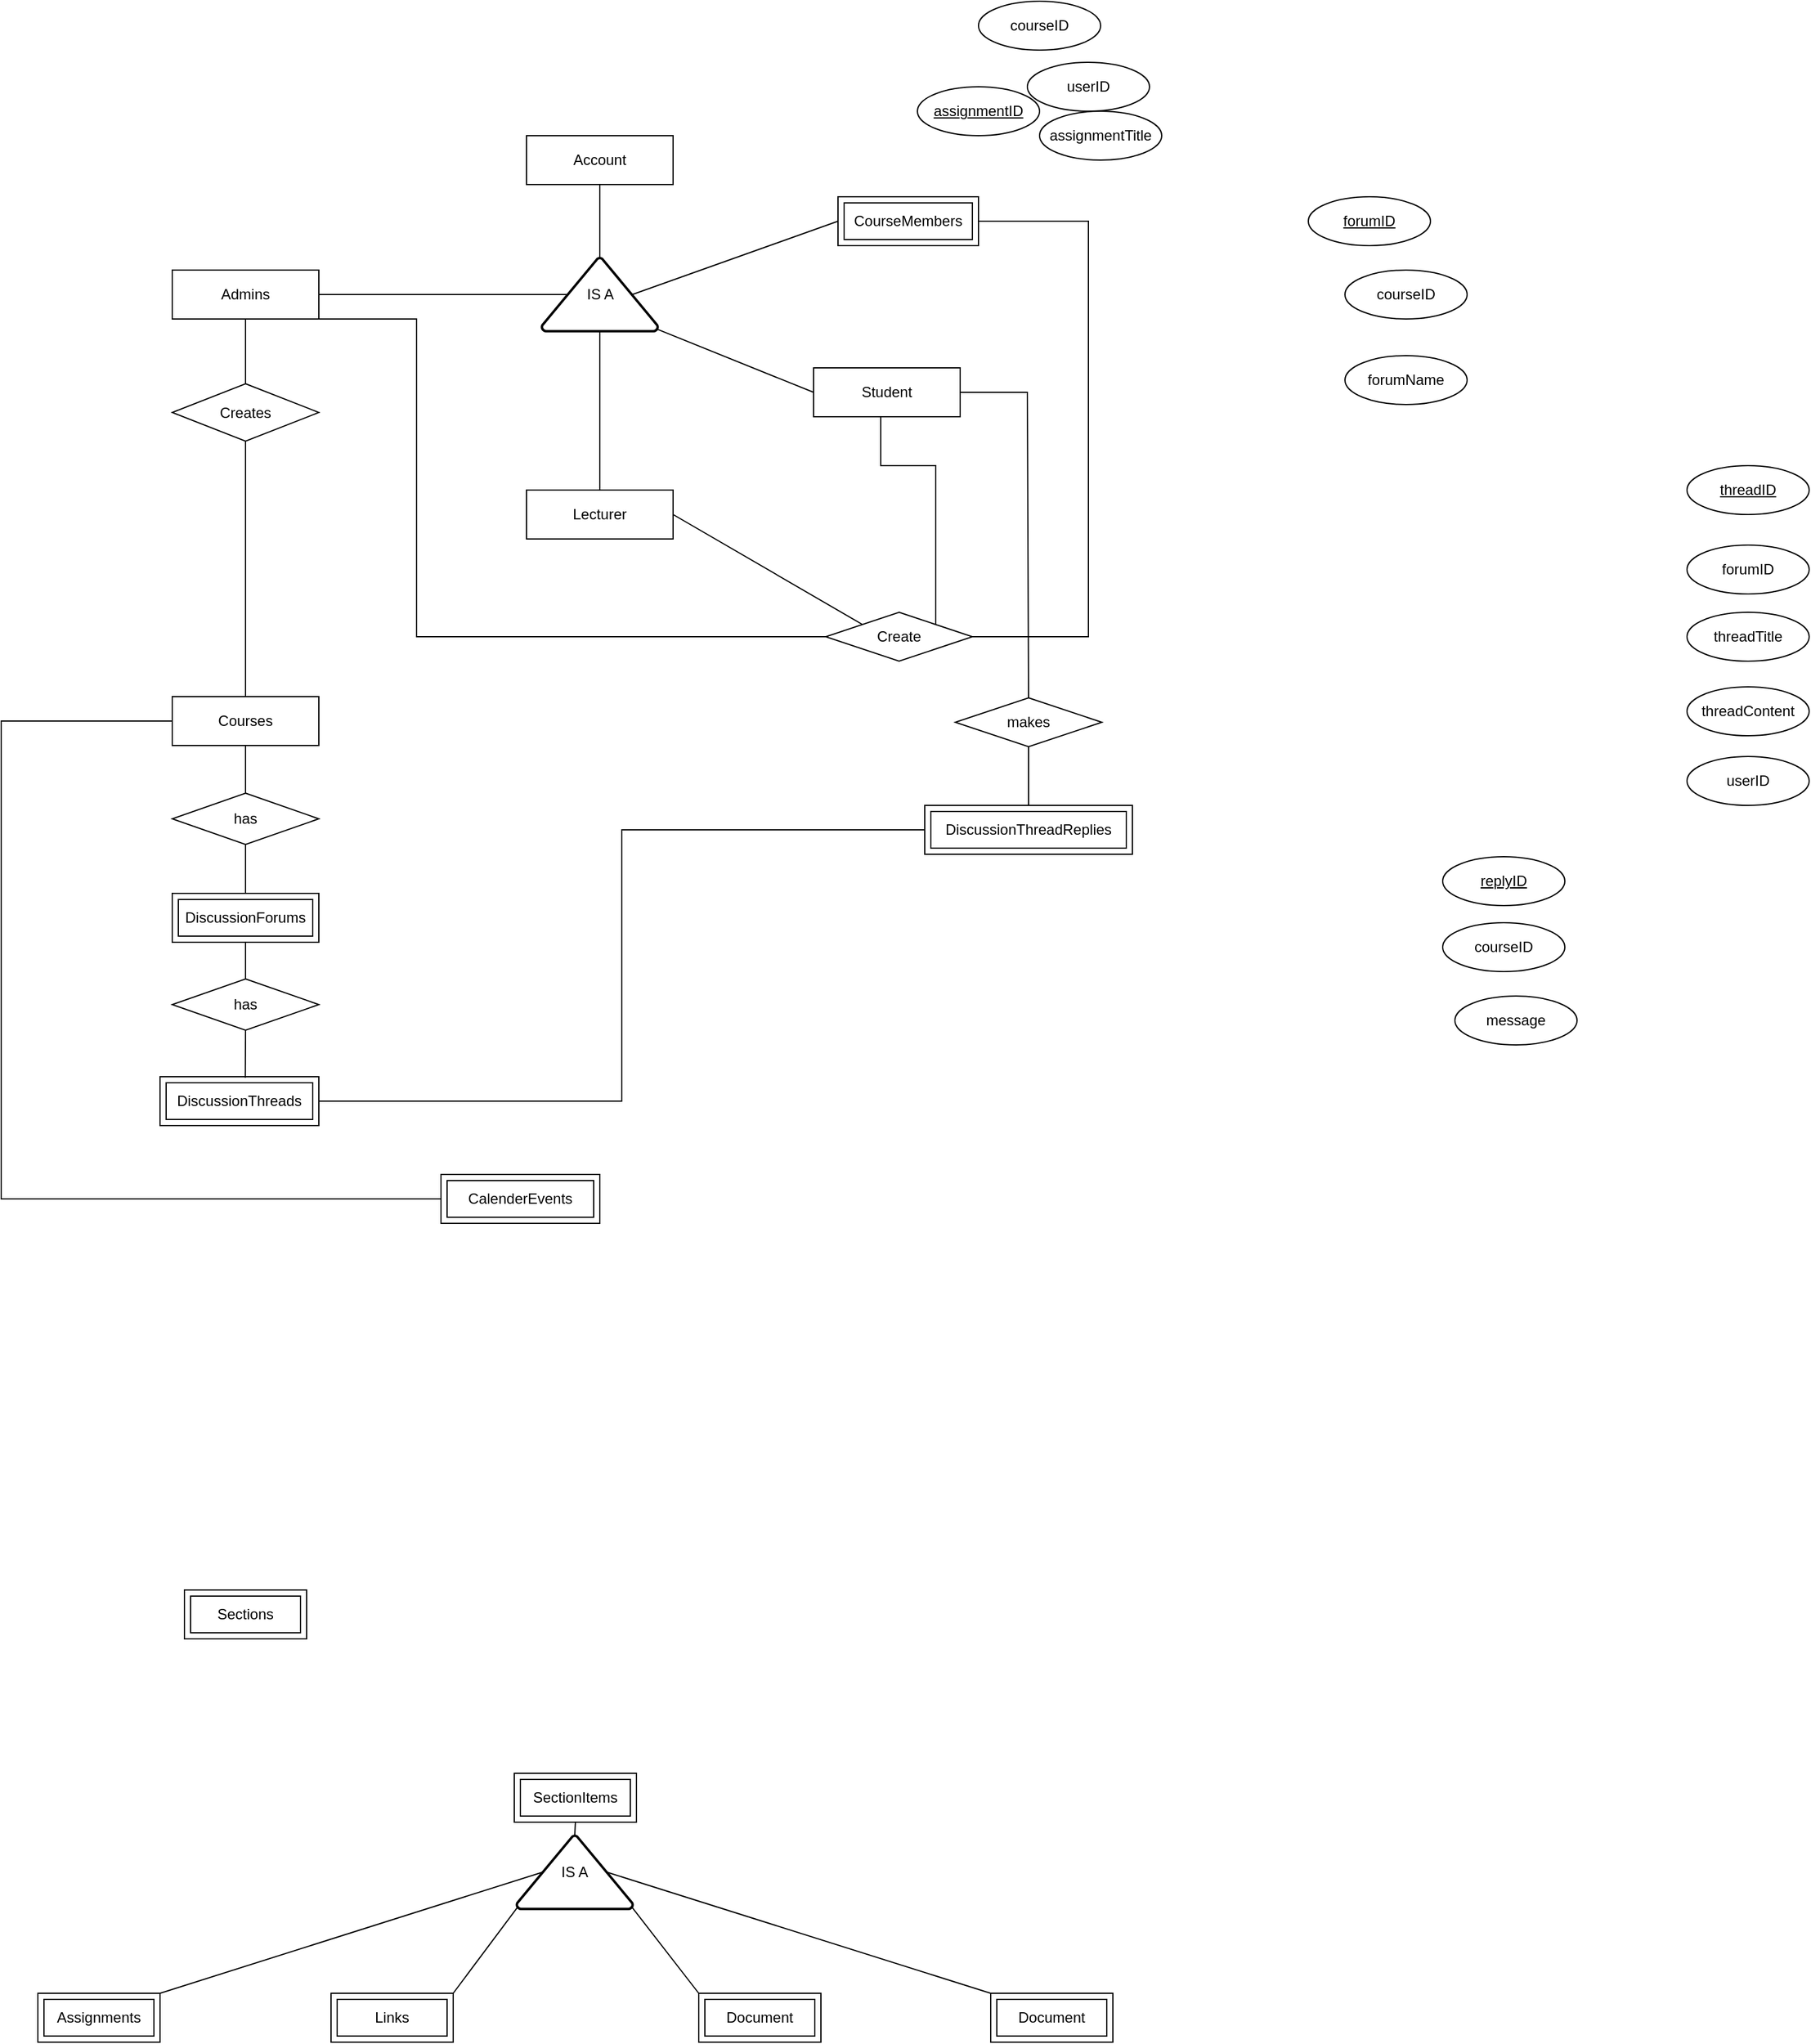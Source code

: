 <mxfile version="20.8.16" type="device"><diagram name="Page-1" id="lBveupXUD0aAb4CRtG_4"><mxGraphModel dx="2266" dy="672" grid="1" gridSize="10" guides="1" tooltips="1" connect="1" arrows="1" fold="1" page="1" pageScale="1" pageWidth="850" pageHeight="1100" math="0" shadow="0"><root><mxCell id="0"/><mxCell id="1" parent="0"/><mxCell id="aRd8-85JqNdIU2MHfNbv-6" style="rounded=0;orthogonalLoop=1;jettySize=auto;html=1;strokeColor=none;startArrow=none;" parent="1" edge="1"><mxGeometry relative="1" as="geometry"><mxPoint x="-55.286" y="382.643" as="sourcePoint"/><mxPoint x="-70" y="306.5" as="targetPoint"/></mxGeometry></mxCell><mxCell id="B5tMdyo0w8CYbrF2n7jv-20" value="Account" style="rounded=0;whiteSpace=wrap;html=1;" parent="1" vertex="1"><mxGeometry x="180" y="160" width="120" height="40" as="geometry"/></mxCell><mxCell id="aRd8-85JqNdIU2MHfNbv-43" value="Create" style="shape=rhombus;perimeter=rhombusPerimeter;whiteSpace=wrap;html=1;align=center;" parent="1" vertex="1"><mxGeometry x="425" y="550" width="120" height="40" as="geometry"/></mxCell><mxCell id="aRd8-85JqNdIU2MHfNbv-58" value="assignmentID" style="ellipse;whiteSpace=wrap;html=1;align=center;fontStyle=4;" parent="1" vertex="1"><mxGeometry x="500" y="120" width="100" height="40" as="geometry"/></mxCell><mxCell id="aRd8-85JqNdIU2MHfNbv-59" value="courseID" style="ellipse;whiteSpace=wrap;html=1;align=center;" parent="1" vertex="1"><mxGeometry x="550" y="50" width="100" height="40" as="geometry"/></mxCell><mxCell id="aRd8-85JqNdIU2MHfNbv-60" value="userID" style="ellipse;whiteSpace=wrap;html=1;align=center;" parent="1" vertex="1"><mxGeometry x="590" y="100" width="100" height="40" as="geometry"/></mxCell><mxCell id="aRd8-85JqNdIU2MHfNbv-61" value="assignmentTitle" style="ellipse;whiteSpace=wrap;html=1;align=center;" parent="1" vertex="1"><mxGeometry x="600" y="140" width="100" height="40" as="geometry"/></mxCell><mxCell id="aRd8-85JqNdIU2MHfNbv-67" value="forumID" style="ellipse;whiteSpace=wrap;html=1;align=center;fontStyle=4;" parent="1" vertex="1"><mxGeometry x="820" y="210" width="100" height="40" as="geometry"/></mxCell><mxCell id="aRd8-85JqNdIU2MHfNbv-68" value="courseID" style="ellipse;whiteSpace=wrap;html=1;align=center;" parent="1" vertex="1"><mxGeometry x="850" y="270" width="100" height="40" as="geometry"/></mxCell><mxCell id="aRd8-85JqNdIU2MHfNbv-69" value="forumName" style="ellipse;whiteSpace=wrap;html=1;align=center;" parent="1" vertex="1"><mxGeometry x="850" y="340" width="100" height="40" as="geometry"/></mxCell><mxCell id="aRd8-85JqNdIU2MHfNbv-74" value="threadID" style="ellipse;whiteSpace=wrap;html=1;align=center;fontStyle=4;" parent="1" vertex="1"><mxGeometry x="1130" y="430" width="100" height="40" as="geometry"/></mxCell><mxCell id="aRd8-85JqNdIU2MHfNbv-78" value="has" style="shape=rhombus;perimeter=rhombusPerimeter;whiteSpace=wrap;html=1;align=center;" parent="1" vertex="1"><mxGeometry x="-110" y="698" width="120" height="42" as="geometry"/></mxCell><mxCell id="aRd8-85JqNdIU2MHfNbv-79" value="Admins" style="rounded=0;whiteSpace=wrap;html=1;" parent="1" vertex="1"><mxGeometry x="-110" y="270" width="120" height="40" as="geometry"/></mxCell><mxCell id="aRd8-85JqNdIU2MHfNbv-116" value="DiscussionThreadReplies" style="shape=ext;margin=3;double=1;whiteSpace=wrap;html=1;align=center;" parent="1" vertex="1"><mxGeometry x="506" y="708" width="170" height="40" as="geometry"/></mxCell><mxCell id="aRd8-85JqNdIU2MHfNbv-117" value="" style="endArrow=none;html=1;rounded=0;strokeColor=default;exitX=1;exitY=0.5;exitDx=0;exitDy=0;entryX=0;entryY=0.5;entryDx=0;entryDy=0;edgeStyle=orthogonalEdgeStyle;" parent="1" source="bflzQ9iihkxodjmwPfe6-24" target="aRd8-85JqNdIU2MHfNbv-116" edge="1"><mxGeometry width="50" height="50" relative="1" as="geometry"><mxPoint x="550" y="890" as="sourcePoint"/><mxPoint x="660" y="950" as="targetPoint"/></mxGeometry></mxCell><mxCell id="aRd8-85JqNdIU2MHfNbv-120" value="forumID" style="ellipse;whiteSpace=wrap;html=1;align=center;" parent="1" vertex="1"><mxGeometry x="1130" y="495" width="100" height="40" as="geometry"/></mxCell><mxCell id="aRd8-85JqNdIU2MHfNbv-121" value="threadTitle" style="ellipse;whiteSpace=wrap;html=1;align=center;" parent="1" vertex="1"><mxGeometry x="1130" y="550" width="100" height="40" as="geometry"/></mxCell><mxCell id="aRd8-85JqNdIU2MHfNbv-122" value="threadContent" style="ellipse;whiteSpace=wrap;html=1;align=center;" parent="1" vertex="1"><mxGeometry x="1130" y="611" width="100" height="40" as="geometry"/></mxCell><mxCell id="aRd8-85JqNdIU2MHfNbv-123" value="userID" style="ellipse;whiteSpace=wrap;html=1;align=center;" parent="1" vertex="1"><mxGeometry x="1130" y="668" width="100" height="40" as="geometry"/></mxCell><mxCell id="p_TfnDKH4M-P55CHSdLu-1" value="makes" style="shape=rhombus;perimeter=rhombusPerimeter;whiteSpace=wrap;html=1;align=center;" parent="1" vertex="1"><mxGeometry x="531" y="620" width="120" height="40" as="geometry"/></mxCell><mxCell id="p_TfnDKH4M-P55CHSdLu-18" value="DiscussionForums" style="shape=ext;margin=3;double=1;whiteSpace=wrap;html=1;align=center;" parent="1" vertex="1"><mxGeometry x="-110" y="780" width="120" height="40" as="geometry"/></mxCell><mxCell id="p_TfnDKH4M-P55CHSdLu-20" value="SectionItems" style="shape=ext;margin=3;double=1;whiteSpace=wrap;html=1;align=center;" parent="1" vertex="1"><mxGeometry x="170" y="1500" width="100" height="40" as="geometry"/></mxCell><mxCell id="p_TfnDKH4M-P55CHSdLu-23" value="" style="endArrow=none;html=1;rounded=0;strokeColor=default;exitX=0.5;exitY=0;exitDx=0;exitDy=0;entryX=0.5;entryY=1;entryDx=0;entryDy=0;" parent="1" edge="1" target="bflzQ9iihkxodjmwPfe6-37" source="aRd8-85JqNdIU2MHfNbv-78"><mxGeometry width="50" height="50" relative="1" as="geometry"><mxPoint x="600" y="630" as="sourcePoint"/><mxPoint x="-50" y="510" as="targetPoint"/></mxGeometry></mxCell><mxCell id="p_TfnDKH4M-P55CHSdLu-34" value="replyID" style="ellipse;whiteSpace=wrap;html=1;align=center;fontStyle=4;" parent="1" vertex="1"><mxGeometry x="930" y="750" width="100" height="40" as="geometry"/></mxCell><mxCell id="p_TfnDKH4M-P55CHSdLu-35" value="courseID" style="ellipse;whiteSpace=wrap;html=1;align=center;" parent="1" vertex="1"><mxGeometry x="930" y="804" width="100" height="40" as="geometry"/></mxCell><mxCell id="p_TfnDKH4M-P55CHSdLu-38" value="message" style="ellipse;whiteSpace=wrap;html=1;align=center;" parent="1" vertex="1"><mxGeometry x="940" y="864" width="100" height="40" as="geometry"/></mxCell><mxCell id="bflzQ9iihkxodjmwPfe6-6" value="IS A" style="strokeWidth=2;html=1;shape=mxgraph.flowchart.extract_or_measurement;whiteSpace=wrap;" vertex="1" parent="1"><mxGeometry x="192.5" y="260" width="95" height="60" as="geometry"/></mxCell><mxCell id="bflzQ9iihkxodjmwPfe6-9" value="" style="endArrow=none;html=1;rounded=0;exitX=0;exitY=0.5;exitDx=0;exitDy=0;entryX=0.99;entryY=0.97;entryDx=0;entryDy=0;entryPerimeter=0;" edge="1" parent="1" source="bflzQ9iihkxodjmwPfe6-28" target="bflzQ9iihkxodjmwPfe6-6"><mxGeometry relative="1" as="geometry"><mxPoint x="420" y="290" as="sourcePoint"/><mxPoint x="280" y="350" as="targetPoint"/></mxGeometry></mxCell><mxCell id="bflzQ9iihkxodjmwPfe6-10" value="" style="endArrow=none;html=1;rounded=0;entryX=0.78;entryY=0.5;entryDx=0;entryDy=0;entryPerimeter=0;exitX=0;exitY=0.5;exitDx=0;exitDy=0;" edge="1" parent="1" source="bflzQ9iihkxodjmwPfe6-16" target="bflzQ9iihkxodjmwPfe6-6"><mxGeometry relative="1" as="geometry"><mxPoint x="450" y="120" as="sourcePoint"/><mxPoint x="286.6" y="140" as="targetPoint"/></mxGeometry></mxCell><mxCell id="bflzQ9iihkxodjmwPfe6-11" value="" style="endArrow=none;html=1;rounded=0;entryX=0.5;entryY=0;entryDx=0;entryDy=0;" edge="1" parent="1" source="bflzQ9iihkxodjmwPfe6-6" target="bflzQ9iihkxodjmwPfe6-27"><mxGeometry relative="1" as="geometry"><mxPoint x="420" y="250" as="sourcePoint"/><mxPoint x="240" y="390" as="targetPoint"/></mxGeometry></mxCell><mxCell id="bflzQ9iihkxodjmwPfe6-12" value="" style="endArrow=none;html=1;rounded=0;entryX=0.22;entryY=0.5;entryDx=0;entryDy=0;exitX=1;exitY=0.5;exitDx=0;exitDy=0;entryPerimeter=0;" edge="1" parent="1" source="aRd8-85JqNdIU2MHfNbv-79" target="bflzQ9iihkxodjmwPfe6-6"><mxGeometry relative="1" as="geometry"><mxPoint x="243.333" y="170" as="sourcePoint"/><mxPoint x="160" y="320" as="targetPoint"/></mxGeometry></mxCell><mxCell id="bflzQ9iihkxodjmwPfe6-16" value="CourseMembers" style="shape=ext;margin=3;double=1;whiteSpace=wrap;html=1;align=center;" vertex="1" parent="1"><mxGeometry x="435" y="210" width="115" height="40" as="geometry"/></mxCell><mxCell id="bflzQ9iihkxodjmwPfe6-18" value="" style="endArrow=none;html=1;rounded=0;entryX=0.5;entryY=0;entryDx=0;entryDy=0;exitX=0.5;exitY=1;exitDx=0;exitDy=0;entryPerimeter=0;" edge="1" parent="1" source="B5tMdyo0w8CYbrF2n7jv-20" target="bflzQ9iihkxodjmwPfe6-6"><mxGeometry relative="1" as="geometry"><mxPoint x="45.0" y="180" as="sourcePoint"/><mxPoint x="233.4" y="140" as="targetPoint"/></mxGeometry></mxCell><mxCell id="bflzQ9iihkxodjmwPfe6-21" value="" style="endArrow=none;html=1;rounded=0;entryX=0.5;entryY=1;entryDx=0;entryDy=0;exitX=0.5;exitY=0;exitDx=0;exitDy=0;" edge="1" parent="1" source="bflzQ9iihkxodjmwPfe6-38" target="aRd8-85JqNdIU2MHfNbv-79"><mxGeometry relative="1" as="geometry"><mxPoint x="-50" y="380" as="sourcePoint"/><mxPoint x="233.4" y="140.0" as="targetPoint"/></mxGeometry></mxCell><mxCell id="bflzQ9iihkxodjmwPfe6-22" value="" style="endArrow=none;html=1;rounded=0;entryX=0.5;entryY=1;entryDx=0;entryDy=0;exitX=0.5;exitY=0;exitDx=0;exitDy=0;" edge="1" parent="1" source="bflzQ9iihkxodjmwPfe6-37" target="bflzQ9iihkxodjmwPfe6-38"><mxGeometry relative="1" as="geometry"><mxPoint x="-50" y="470" as="sourcePoint"/><mxPoint x="-50" y="440.0" as="targetPoint"/></mxGeometry></mxCell><mxCell id="bflzQ9iihkxodjmwPfe6-23" value="" style="endArrow=none;html=1;rounded=0;strokeColor=default;entryX=0.5;entryY=0;entryDx=0;entryDy=0;exitX=0.5;exitY=1;exitDx=0;exitDy=0;" edge="1" parent="1" source="aRd8-85JqNdIU2MHfNbv-78" target="p_TfnDKH4M-P55CHSdLu-18"><mxGeometry width="50" height="50" relative="1" as="geometry"><mxPoint x="30" y="510" as="sourcePoint"/><mxPoint x="25" y="410" as="targetPoint"/></mxGeometry></mxCell><mxCell id="bflzQ9iihkxodjmwPfe6-24" value="DiscussionThreads" style="shape=ext;margin=3;double=1;whiteSpace=wrap;html=1;align=center;" vertex="1" parent="1"><mxGeometry x="-120" y="930" width="130" height="40" as="geometry"/></mxCell><mxCell id="bflzQ9iihkxodjmwPfe6-25" value="" style="rounded=0;orthogonalLoop=1;jettySize=auto;html=1;strokeColor=none;endArrow=none;" edge="1" parent="1"><mxGeometry relative="1" as="geometry"><mxPoint x="270" y="343.333" as="sourcePoint"/><mxPoint x="-7.647" y="401.176" as="targetPoint"/></mxGeometry></mxCell><mxCell id="bflzQ9iihkxodjmwPfe6-27" value="Lecturer" style="rounded=0;whiteSpace=wrap;html=1;" vertex="1" parent="1"><mxGeometry x="180" y="450" width="120" height="40" as="geometry"/></mxCell><mxCell id="bflzQ9iihkxodjmwPfe6-28" value="Student" style="rounded=0;whiteSpace=wrap;html=1;" vertex="1" parent="1"><mxGeometry x="415" y="350" width="120" height="40" as="geometry"/></mxCell><mxCell id="bflzQ9iihkxodjmwPfe6-29" value="" style="endArrow=none;html=1;rounded=0;entryX=0;entryY=0.5;entryDx=0;entryDy=0;exitX=1;exitY=1;exitDx=0;exitDy=0;edgeStyle=orthogonalEdgeStyle;" edge="1" parent="1" source="aRd8-85JqNdIU2MHfNbv-79" target="aRd8-85JqNdIU2MHfNbv-43"><mxGeometry relative="1" as="geometry"><mxPoint x="250" y="330" as="sourcePoint"/><mxPoint x="250" y="460" as="targetPoint"/><Array as="points"><mxPoint x="90" y="310"/><mxPoint x="90" y="570"/></Array></mxGeometry></mxCell><mxCell id="bflzQ9iihkxodjmwPfe6-30" value="" style="endArrow=none;html=1;rounded=0;entryX=1;entryY=0;entryDx=0;entryDy=0;edgeStyle=orthogonalEdgeStyle;exitX=0.5;exitY=1;exitDx=0;exitDy=0;" edge="1" parent="1" source="bflzQ9iihkxodjmwPfe6-28" target="aRd8-85JqNdIU2MHfNbv-43"><mxGeometry relative="1" as="geometry"><mxPoint x="560" y="360" as="sourcePoint"/><mxPoint x="435" y="580" as="targetPoint"/><Array as="points"><mxPoint x="470" y="430"/><mxPoint x="515" y="430"/></Array></mxGeometry></mxCell><mxCell id="bflzQ9iihkxodjmwPfe6-31" value="" style="endArrow=none;html=1;rounded=0;entryX=1;entryY=0.5;entryDx=0;entryDy=0;exitX=0;exitY=0;exitDx=0;exitDy=0;" edge="1" parent="1" source="aRd8-85JqNdIU2MHfNbv-43" target="bflzQ9iihkxodjmwPfe6-27"><mxGeometry relative="1" as="geometry"><mxPoint x="400" y="390" as="sourcePoint"/><mxPoint x="296.55" y="328.2" as="targetPoint"/></mxGeometry></mxCell><mxCell id="bflzQ9iihkxodjmwPfe6-33" value="" style="endArrow=none;html=1;rounded=0;edgeStyle=orthogonalEdgeStyle;exitX=1;exitY=0.5;exitDx=0;exitDy=0;entryX=1;entryY=0.5;entryDx=0;entryDy=0;" edge="1" parent="1" source="bflzQ9iihkxodjmwPfe6-16" target="aRd8-85JqNdIU2MHfNbv-43"><mxGeometry relative="1" as="geometry"><mxPoint x="480" y="400" as="sourcePoint"/><mxPoint x="550" y="565" as="targetPoint"/><Array as="points"><mxPoint x="640" y="230"/><mxPoint x="640" y="570"/></Array></mxGeometry></mxCell><mxCell id="bflzQ9iihkxodjmwPfe6-35" value="" style="endArrow=none;html=1;rounded=0;strokeColor=default;exitX=1;exitY=0.5;exitDx=0;exitDy=0;entryX=0.5;entryY=0;entryDx=0;entryDy=0;" edge="1" parent="1" source="bflzQ9iihkxodjmwPfe6-28" target="p_TfnDKH4M-P55CHSdLu-1"><mxGeometry width="50" height="50" relative="1" as="geometry"><mxPoint x="610" y="380" as="sourcePoint"/><mxPoint x="590" y="600" as="targetPoint"/><Array as="points"><mxPoint x="590" y="370"/></Array></mxGeometry></mxCell><mxCell id="bflzQ9iihkxodjmwPfe6-37" value="Courses" style="rounded=0;whiteSpace=wrap;html=1;" vertex="1" parent="1"><mxGeometry x="-110" y="619" width="120" height="40" as="geometry"/></mxCell><mxCell id="bflzQ9iihkxodjmwPfe6-38" value="Creates" style="shape=rhombus;perimeter=rhombusPerimeter;whiteSpace=wrap;html=1;align=center;" vertex="1" parent="1"><mxGeometry x="-110" y="363" width="120" height="47" as="geometry"/></mxCell><mxCell id="bflzQ9iihkxodjmwPfe6-40" value="CalenderEvents" style="shape=ext;margin=3;double=1;whiteSpace=wrap;html=1;align=center;" vertex="1" parent="1"><mxGeometry x="110" y="1010" width="130" height="40" as="geometry"/></mxCell><mxCell id="bflzQ9iihkxodjmwPfe6-42" value="" style="endArrow=none;html=1;rounded=0;entryX=0;entryY=0.5;entryDx=0;entryDy=0;exitX=0;exitY=0.5;exitDx=0;exitDy=0;edgeStyle=orthogonalEdgeStyle;" edge="1" parent="1" source="bflzQ9iihkxodjmwPfe6-40" target="bflzQ9iihkxodjmwPfe6-37"><mxGeometry relative="1" as="geometry"><mxPoint x="-200" y="930" as="sourcePoint"/><mxPoint x="80" y="620" as="targetPoint"/><Array as="points"><mxPoint x="-250" y="1030"/><mxPoint x="-250" y="639"/></Array></mxGeometry></mxCell><mxCell id="bflzQ9iihkxodjmwPfe6-43" value="" style="endArrow=none;html=1;rounded=0;strokeColor=default;exitX=0.5;exitY=0;exitDx=0;exitDy=0;entryX=0.5;entryY=1;entryDx=0;entryDy=0;" edge="1" parent="1" source="aRd8-85JqNdIU2MHfNbv-116" target="p_TfnDKH4M-P55CHSdLu-1"><mxGeometry width="50" height="50" relative="1" as="geometry"><mxPoint x="20" y="824" as="sourcePoint"/><mxPoint x="516" y="738" as="targetPoint"/></mxGeometry></mxCell><mxCell id="bflzQ9iihkxodjmwPfe6-47" value="Assignments" style="shape=ext;margin=3;double=1;whiteSpace=wrap;html=1;align=center;" vertex="1" parent="1"><mxGeometry x="-220" y="1680" width="100" height="40" as="geometry"/></mxCell><mxCell id="bflzQ9iihkxodjmwPfe6-48" value="Links" style="shape=ext;margin=3;double=1;whiteSpace=wrap;html=1;align=center;" vertex="1" parent="1"><mxGeometry x="20" y="1680" width="100" height="40" as="geometry"/></mxCell><mxCell id="bflzQ9iihkxodjmwPfe6-49" value="Sections" style="shape=ext;margin=3;double=1;whiteSpace=wrap;html=1;align=center;" vertex="1" parent="1"><mxGeometry x="-100" y="1350" width="100" height="40" as="geometry"/></mxCell><mxCell id="bflzQ9iihkxodjmwPfe6-50" value="has" style="shape=rhombus;perimeter=rhombusPerimeter;whiteSpace=wrap;html=1;align=center;" vertex="1" parent="1"><mxGeometry x="-110" y="850" width="120" height="42" as="geometry"/></mxCell><mxCell id="bflzQ9iihkxodjmwPfe6-51" value="" style="endArrow=none;html=1;rounded=0;strokeColor=default;entryX=0.5;entryY=0;entryDx=0;entryDy=0;exitX=0.5;exitY=1;exitDx=0;exitDy=0;" edge="1" parent="1" source="p_TfnDKH4M-P55CHSdLu-18" target="bflzQ9iihkxodjmwPfe6-50"><mxGeometry width="50" height="50" relative="1" as="geometry"><mxPoint x="-40" y="750" as="sourcePoint"/><mxPoint x="-40" y="790" as="targetPoint"/></mxGeometry></mxCell><mxCell id="bflzQ9iihkxodjmwPfe6-52" value="" style="endArrow=none;html=1;rounded=0;strokeColor=default;exitX=0.5;exitY=1;exitDx=0;exitDy=0;entryX=0.537;entryY=0.023;entryDx=0;entryDy=0;entryPerimeter=0;" edge="1" parent="1" source="bflzQ9iihkxodjmwPfe6-50" target="bflzQ9iihkxodjmwPfe6-24"><mxGeometry width="50" height="50" relative="1" as="geometry"><mxPoint x="-40" y="830" as="sourcePoint"/><mxPoint x="-80" y="910" as="targetPoint"/></mxGeometry></mxCell><mxCell id="bflzQ9iihkxodjmwPfe6-53" value="Document" style="shape=ext;margin=3;double=1;whiteSpace=wrap;html=1;align=center;" vertex="1" parent="1"><mxGeometry x="321" y="1680" width="100" height="40" as="geometry"/></mxCell><mxCell id="bflzQ9iihkxodjmwPfe6-54" value="Document" style="shape=ext;margin=3;double=1;whiteSpace=wrap;html=1;align=center;" vertex="1" parent="1"><mxGeometry x="560" y="1680" width="100" height="40" as="geometry"/></mxCell><mxCell id="bflzQ9iihkxodjmwPfe6-55" value="IS A" style="strokeWidth=2;html=1;shape=mxgraph.flowchart.extract_or_measurement;whiteSpace=wrap;" vertex="1" parent="1"><mxGeometry x="172" y="1551" width="95" height="60" as="geometry"/></mxCell><mxCell id="bflzQ9iihkxodjmwPfe6-56" value="" style="endArrow=none;html=1;rounded=0;strokeColor=default;entryX=0.5;entryY=0;entryDx=0;entryDy=0;exitX=0.5;exitY=1;exitDx=0;exitDy=0;entryPerimeter=0;" edge="1" parent="1" source="p_TfnDKH4M-P55CHSdLu-20" target="bflzQ9iihkxodjmwPfe6-55"><mxGeometry width="50" height="50" relative="1" as="geometry"><mxPoint x="212.5" y="1550" as="sourcePoint"/><mxPoint x="210.0" y="1580" as="targetPoint"/></mxGeometry></mxCell><mxCell id="bflzQ9iihkxodjmwPfe6-57" value="" style="endArrow=none;html=1;rounded=0;strokeColor=default;exitX=0.22;exitY=0.5;exitDx=0;exitDy=0;entryX=1;entryY=0;entryDx=0;entryDy=0;exitPerimeter=0;" edge="1" parent="1" source="bflzQ9iihkxodjmwPfe6-55" target="bflzQ9iihkxodjmwPfe6-47"><mxGeometry width="50" height="50" relative="1" as="geometry"><mxPoint x="60.19" y="1611" as="sourcePoint"/><mxPoint x="60.0" y="1649.92" as="targetPoint"/></mxGeometry></mxCell><mxCell id="bflzQ9iihkxodjmwPfe6-58" value="" style="endArrow=none;html=1;rounded=0;strokeColor=default;exitX=0.01;exitY=0.97;exitDx=0;exitDy=0;entryX=1;entryY=0;entryDx=0;entryDy=0;exitPerimeter=0;" edge="1" parent="1" source="bflzQ9iihkxodjmwPfe6-55" target="bflzQ9iihkxodjmwPfe6-48"><mxGeometry width="50" height="50" relative="1" as="geometry"><mxPoint x="202.9" y="1591" as="sourcePoint"/><mxPoint x="-110.0" y="1690" as="targetPoint"/></mxGeometry></mxCell><mxCell id="bflzQ9iihkxodjmwPfe6-59" value="" style="endArrow=none;html=1;rounded=0;strokeColor=default;exitX=0.99;exitY=0.97;exitDx=0;exitDy=0;exitPerimeter=0;entryX=0;entryY=0;entryDx=0;entryDy=0;" edge="1" parent="1" source="bflzQ9iihkxodjmwPfe6-55" target="bflzQ9iihkxodjmwPfe6-53"><mxGeometry width="50" height="50" relative="1" as="geometry"><mxPoint x="182.95" y="1619.2" as="sourcePoint"/><mxPoint x="290" y="1640" as="targetPoint"/></mxGeometry></mxCell><mxCell id="bflzQ9iihkxodjmwPfe6-60" value="" style="endArrow=none;html=1;rounded=0;strokeColor=default;exitX=0.78;exitY=0.5;exitDx=0;exitDy=0;exitPerimeter=0;entryX=0;entryY=0;entryDx=0;entryDy=0;" edge="1" parent="1" source="bflzQ9iihkxodjmwPfe6-55" target="bflzQ9iihkxodjmwPfe6-54"><mxGeometry width="50" height="50" relative="1" as="geometry"><mxPoint x="300" y="1570" as="sourcePoint"/><mxPoint x="530" y="1640" as="targetPoint"/></mxGeometry></mxCell></root></mxGraphModel></diagram></mxfile>